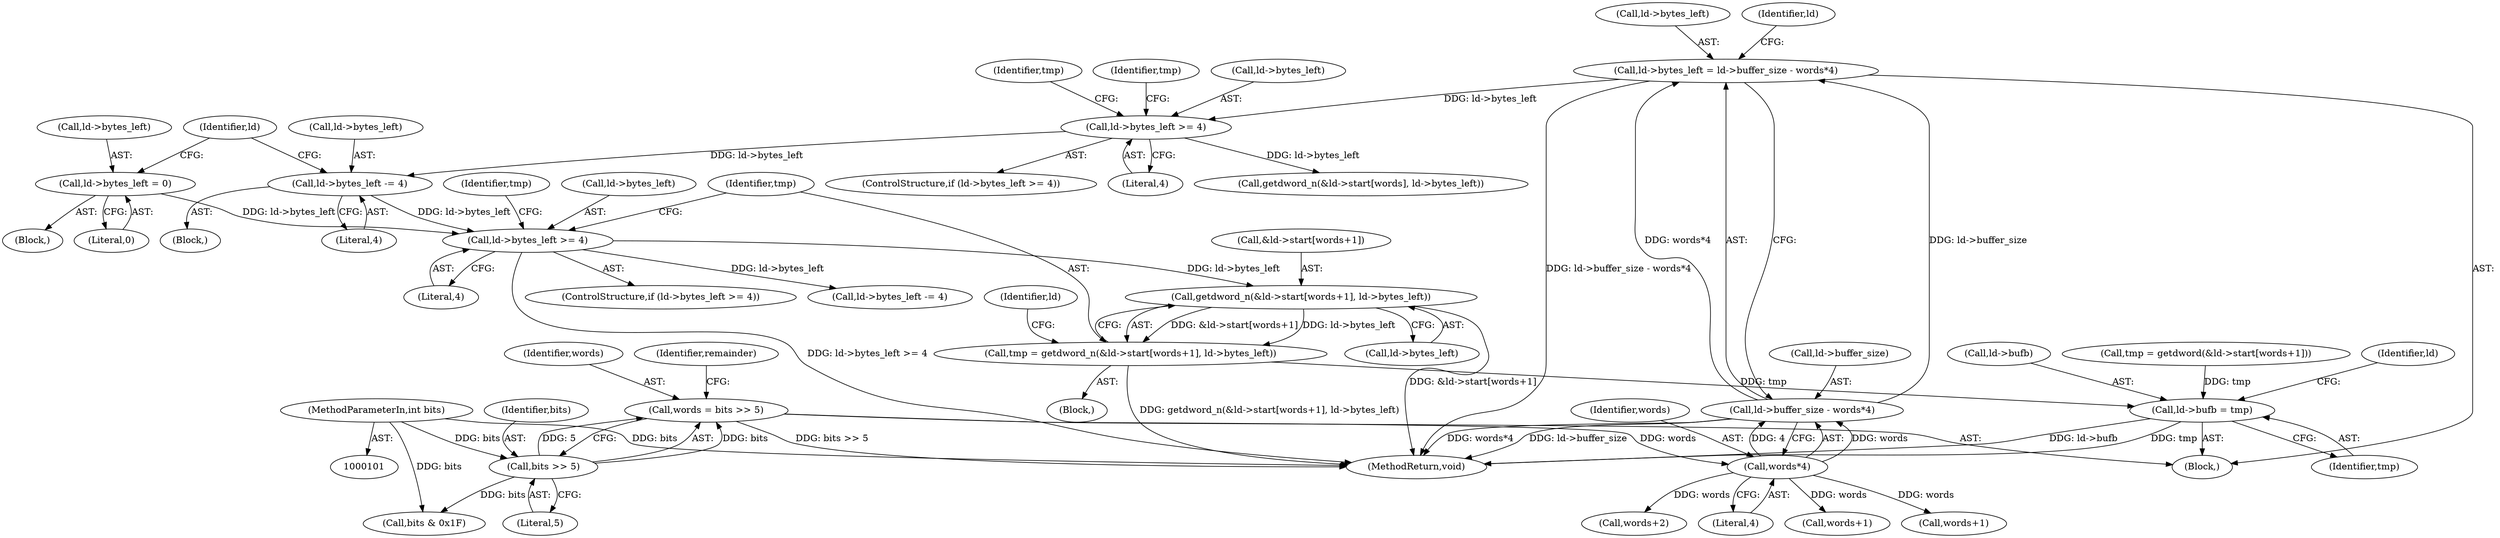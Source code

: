digraph "1_faad2_942c3e0aee748ea6fe97cb2c1aa5893225316174@array" {
"1000201" [label="(Call,getdword_n(&ld->start[words+1], ld->bytes_left))"];
"1000175" [label="(Call,ld->bytes_left >= 4)"];
"1000145" [label="(Call,ld->bytes_left -= 4)"];
"1000130" [label="(Call,ld->bytes_left >= 4)"];
"1000118" [label="(Call,ld->bytes_left = ld->buffer_size - words*4)"];
"1000122" [label="(Call,ld->buffer_size - words*4)"];
"1000126" [label="(Call,words*4)"];
"1000107" [label="(Call,words = bits >> 5)"];
"1000109" [label="(Call,bits >> 5)"];
"1000103" [label="(MethodParameterIn,int bits)"];
"1000164" [label="(Call,ld->bytes_left = 0)"];
"1000199" [label="(Call,tmp = getdword_n(&ld->start[words+1], ld->bytes_left))"];
"1000218" [label="(Call,ld->bufb = tmp)"];
"1000137" [label="(Identifier,tmp)"];
"1000109" [label="(Call,bits >> 5)"];
"1000171" [label="(Identifier,ld)"];
"1000149" [label="(Literal,4)"];
"1000176" [label="(Call,ld->bytes_left)"];
"1000151" [label="(Block,)"];
"1000201" [label="(Call,getdword_n(&ld->start[words+1], ld->bytes_left))"];
"1000126" [label="(Call,words*4)"];
"1000146" [label="(Call,ld->bytes_left)"];
"1000153" [label="(Identifier,tmp)"];
"1000202" [label="(Call,&ld->start[words+1])"];
"1000219" [label="(Call,ld->bufb)"];
"1000198" [label="(Block,)"];
"1000129" [label="(ControlStructure,if (ld->bytes_left >= 4))"];
"1000165" [label="(Call,ld->bytes_left)"];
"1000164" [label="(Call,ld->bytes_left = 0)"];
"1000122" [label="(Call,ld->buffer_size - words*4)"];
"1000127" [label="(Identifier,words)"];
"1000189" [label="(Call,words+1)"];
"1000175" [label="(Call,ld->bytes_left >= 4)"];
"1000192" [label="(Call,ld->bytes_left -= 4)"];
"1000118" [label="(Call,ld->bytes_left = ld->buffer_size - words*4)"];
"1000119" [label="(Call,ld->bytes_left)"];
"1000210" [label="(Call,ld->bytes_left)"];
"1000218" [label="(Call,ld->bufb = tmp)"];
"1000182" [label="(Identifier,tmp)"];
"1000114" [label="(Identifier,remainder)"];
"1000181" [label="(Call,tmp = getdword(&ld->start[words+1]))"];
"1000107" [label="(Call,words = bits >> 5)"];
"1000115" [label="(Call,bits & 0x1F)"];
"1000131" [label="(Call,ld->bytes_left)"];
"1000110" [label="(Identifier,bits)"];
"1000132" [label="(Identifier,ld)"];
"1000104" [label="(Block,)"];
"1000247" [label="(MethodReturn,void)"];
"1000200" [label="(Identifier,tmp)"];
"1000123" [label="(Call,ld->buffer_size)"];
"1000128" [label="(Literal,4)"];
"1000222" [label="(Identifier,tmp)"];
"1000179" [label="(Literal,4)"];
"1000199" [label="(Call,tmp = getdword_n(&ld->start[words+1], ld->bytes_left))"];
"1000111" [label="(Literal,5)"];
"1000134" [label="(Literal,4)"];
"1000225" [label="(Identifier,ld)"];
"1000145" [label="(Call,ld->bytes_left -= 4)"];
"1000154" [label="(Call,getdword_n(&ld->start[words], ld->bytes_left))"];
"1000108" [label="(Identifier,words)"];
"1000215" [label="(Identifier,ld)"];
"1000103" [label="(MethodParameterIn,int bits)"];
"1000135" [label="(Block,)"];
"1000239" [label="(Call,words+2)"];
"1000168" [label="(Literal,0)"];
"1000207" [label="(Call,words+1)"];
"1000174" [label="(ControlStructure,if (ld->bytes_left >= 4))"];
"1000130" [label="(Call,ld->bytes_left >= 4)"];
"1000201" -> "1000199"  [label="AST: "];
"1000201" -> "1000210"  [label="CFG: "];
"1000202" -> "1000201"  [label="AST: "];
"1000210" -> "1000201"  [label="AST: "];
"1000199" -> "1000201"  [label="CFG: "];
"1000201" -> "1000247"  [label="DDG: &ld->start[words+1]"];
"1000201" -> "1000199"  [label="DDG: &ld->start[words+1]"];
"1000201" -> "1000199"  [label="DDG: ld->bytes_left"];
"1000175" -> "1000201"  [label="DDG: ld->bytes_left"];
"1000175" -> "1000174"  [label="AST: "];
"1000175" -> "1000179"  [label="CFG: "];
"1000176" -> "1000175"  [label="AST: "];
"1000179" -> "1000175"  [label="AST: "];
"1000182" -> "1000175"  [label="CFG: "];
"1000200" -> "1000175"  [label="CFG: "];
"1000175" -> "1000247"  [label="DDG: ld->bytes_left >= 4"];
"1000145" -> "1000175"  [label="DDG: ld->bytes_left"];
"1000164" -> "1000175"  [label="DDG: ld->bytes_left"];
"1000175" -> "1000192"  [label="DDG: ld->bytes_left"];
"1000145" -> "1000135"  [label="AST: "];
"1000145" -> "1000149"  [label="CFG: "];
"1000146" -> "1000145"  [label="AST: "];
"1000149" -> "1000145"  [label="AST: "];
"1000171" -> "1000145"  [label="CFG: "];
"1000130" -> "1000145"  [label="DDG: ld->bytes_left"];
"1000130" -> "1000129"  [label="AST: "];
"1000130" -> "1000134"  [label="CFG: "];
"1000131" -> "1000130"  [label="AST: "];
"1000134" -> "1000130"  [label="AST: "];
"1000137" -> "1000130"  [label="CFG: "];
"1000153" -> "1000130"  [label="CFG: "];
"1000118" -> "1000130"  [label="DDG: ld->bytes_left"];
"1000130" -> "1000154"  [label="DDG: ld->bytes_left"];
"1000118" -> "1000104"  [label="AST: "];
"1000118" -> "1000122"  [label="CFG: "];
"1000119" -> "1000118"  [label="AST: "];
"1000122" -> "1000118"  [label="AST: "];
"1000132" -> "1000118"  [label="CFG: "];
"1000118" -> "1000247"  [label="DDG: ld->buffer_size - words*4"];
"1000122" -> "1000118"  [label="DDG: ld->buffer_size"];
"1000122" -> "1000118"  [label="DDG: words*4"];
"1000122" -> "1000126"  [label="CFG: "];
"1000123" -> "1000122"  [label="AST: "];
"1000126" -> "1000122"  [label="AST: "];
"1000122" -> "1000247"  [label="DDG: words*4"];
"1000122" -> "1000247"  [label="DDG: ld->buffer_size"];
"1000126" -> "1000122"  [label="DDG: words"];
"1000126" -> "1000122"  [label="DDG: 4"];
"1000126" -> "1000128"  [label="CFG: "];
"1000127" -> "1000126"  [label="AST: "];
"1000128" -> "1000126"  [label="AST: "];
"1000107" -> "1000126"  [label="DDG: words"];
"1000126" -> "1000189"  [label="DDG: words"];
"1000126" -> "1000207"  [label="DDG: words"];
"1000126" -> "1000239"  [label="DDG: words"];
"1000107" -> "1000104"  [label="AST: "];
"1000107" -> "1000109"  [label="CFG: "];
"1000108" -> "1000107"  [label="AST: "];
"1000109" -> "1000107"  [label="AST: "];
"1000114" -> "1000107"  [label="CFG: "];
"1000107" -> "1000247"  [label="DDG: bits >> 5"];
"1000109" -> "1000107"  [label="DDG: bits"];
"1000109" -> "1000107"  [label="DDG: 5"];
"1000109" -> "1000111"  [label="CFG: "];
"1000110" -> "1000109"  [label="AST: "];
"1000111" -> "1000109"  [label="AST: "];
"1000103" -> "1000109"  [label="DDG: bits"];
"1000109" -> "1000115"  [label="DDG: bits"];
"1000103" -> "1000101"  [label="AST: "];
"1000103" -> "1000247"  [label="DDG: bits"];
"1000103" -> "1000115"  [label="DDG: bits"];
"1000164" -> "1000151"  [label="AST: "];
"1000164" -> "1000168"  [label="CFG: "];
"1000165" -> "1000164"  [label="AST: "];
"1000168" -> "1000164"  [label="AST: "];
"1000171" -> "1000164"  [label="CFG: "];
"1000199" -> "1000198"  [label="AST: "];
"1000200" -> "1000199"  [label="AST: "];
"1000215" -> "1000199"  [label="CFG: "];
"1000199" -> "1000247"  [label="DDG: getdword_n(&ld->start[words+1], ld->bytes_left)"];
"1000199" -> "1000218"  [label="DDG: tmp"];
"1000218" -> "1000104"  [label="AST: "];
"1000218" -> "1000222"  [label="CFG: "];
"1000219" -> "1000218"  [label="AST: "];
"1000222" -> "1000218"  [label="AST: "];
"1000225" -> "1000218"  [label="CFG: "];
"1000218" -> "1000247"  [label="DDG: ld->bufb"];
"1000218" -> "1000247"  [label="DDG: tmp"];
"1000181" -> "1000218"  [label="DDG: tmp"];
}
